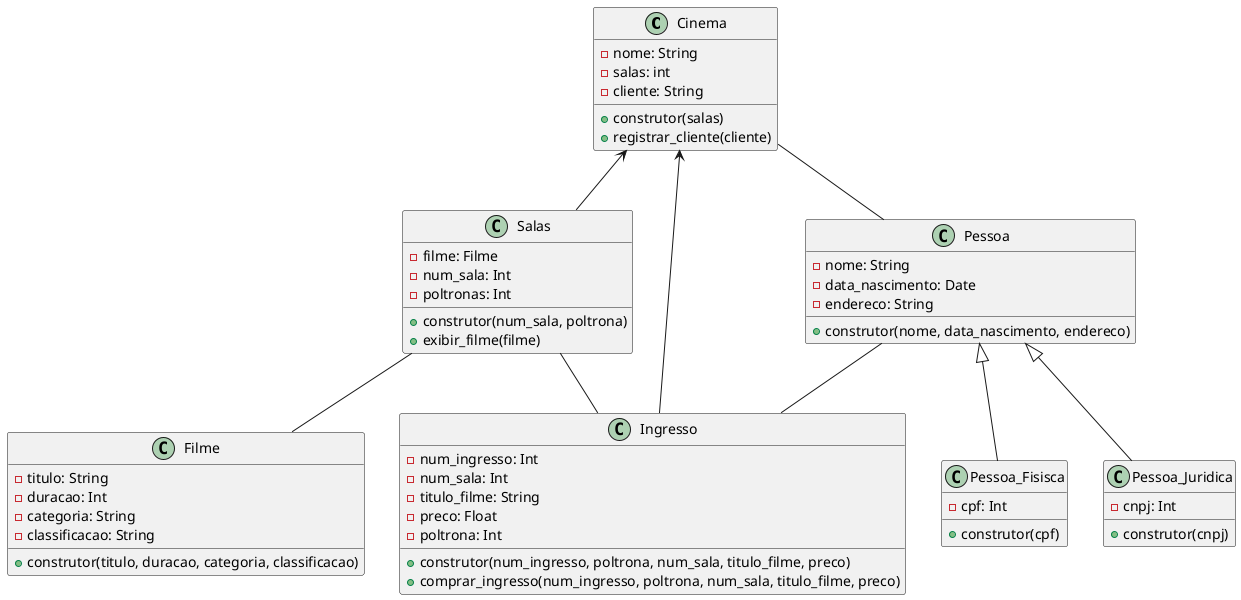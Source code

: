 @startuml Cinema

class Cinema {
    
    -nome: String
    -salas: int 
    -cliente: String
    +construtor(salas)
    +registrar_cliente(cliente)
}

class Salas {

    -filme: Filme
    -num_sala: Int 
    -poltronas: Int 
    +construtor(num_sala, poltrona)
    +exibir_filme(filme)
}

class Filme {

    -titulo: String
    -duracao: Int 
    -categoria: String 
    -classificacao: String 
    +construtor(titulo, duracao, categoria, classificacao)

}

class Ingresso {

    -num_ingresso: Int 
    -num_sala: Int
    -titulo_filme: String
    -preco: Float
    -poltrona: Int
    +construtor(num_ingresso, poltrona, num_sala, titulo_filme, preco)
    +comprar_ingresso(num_ingresso, poltrona, num_sala, titulo_filme, preco)
}

class Pessoa {

    -nome: String 
    -data_nascimento: Date
    -endereco: String  
    +construtor(nome, data_nascimento, endereco)
}

class Pessoa_Fisisca {

    -cpf: Int
    +construtor(cpf)
}

class Pessoa_Juridica {
    
    -cnpj: Int 
    +construtor(cnpj)
}


Cinema <-- Salas
Cinema <-- Ingresso 
Salas -- Filme   
Cinema -- Pessoa 
Pessoa <|-- Pessoa_Fisisca
Pessoa <|-- Pessoa_Juridica
Pessoa -- Ingresso
Salas -- Ingresso


@enduml 